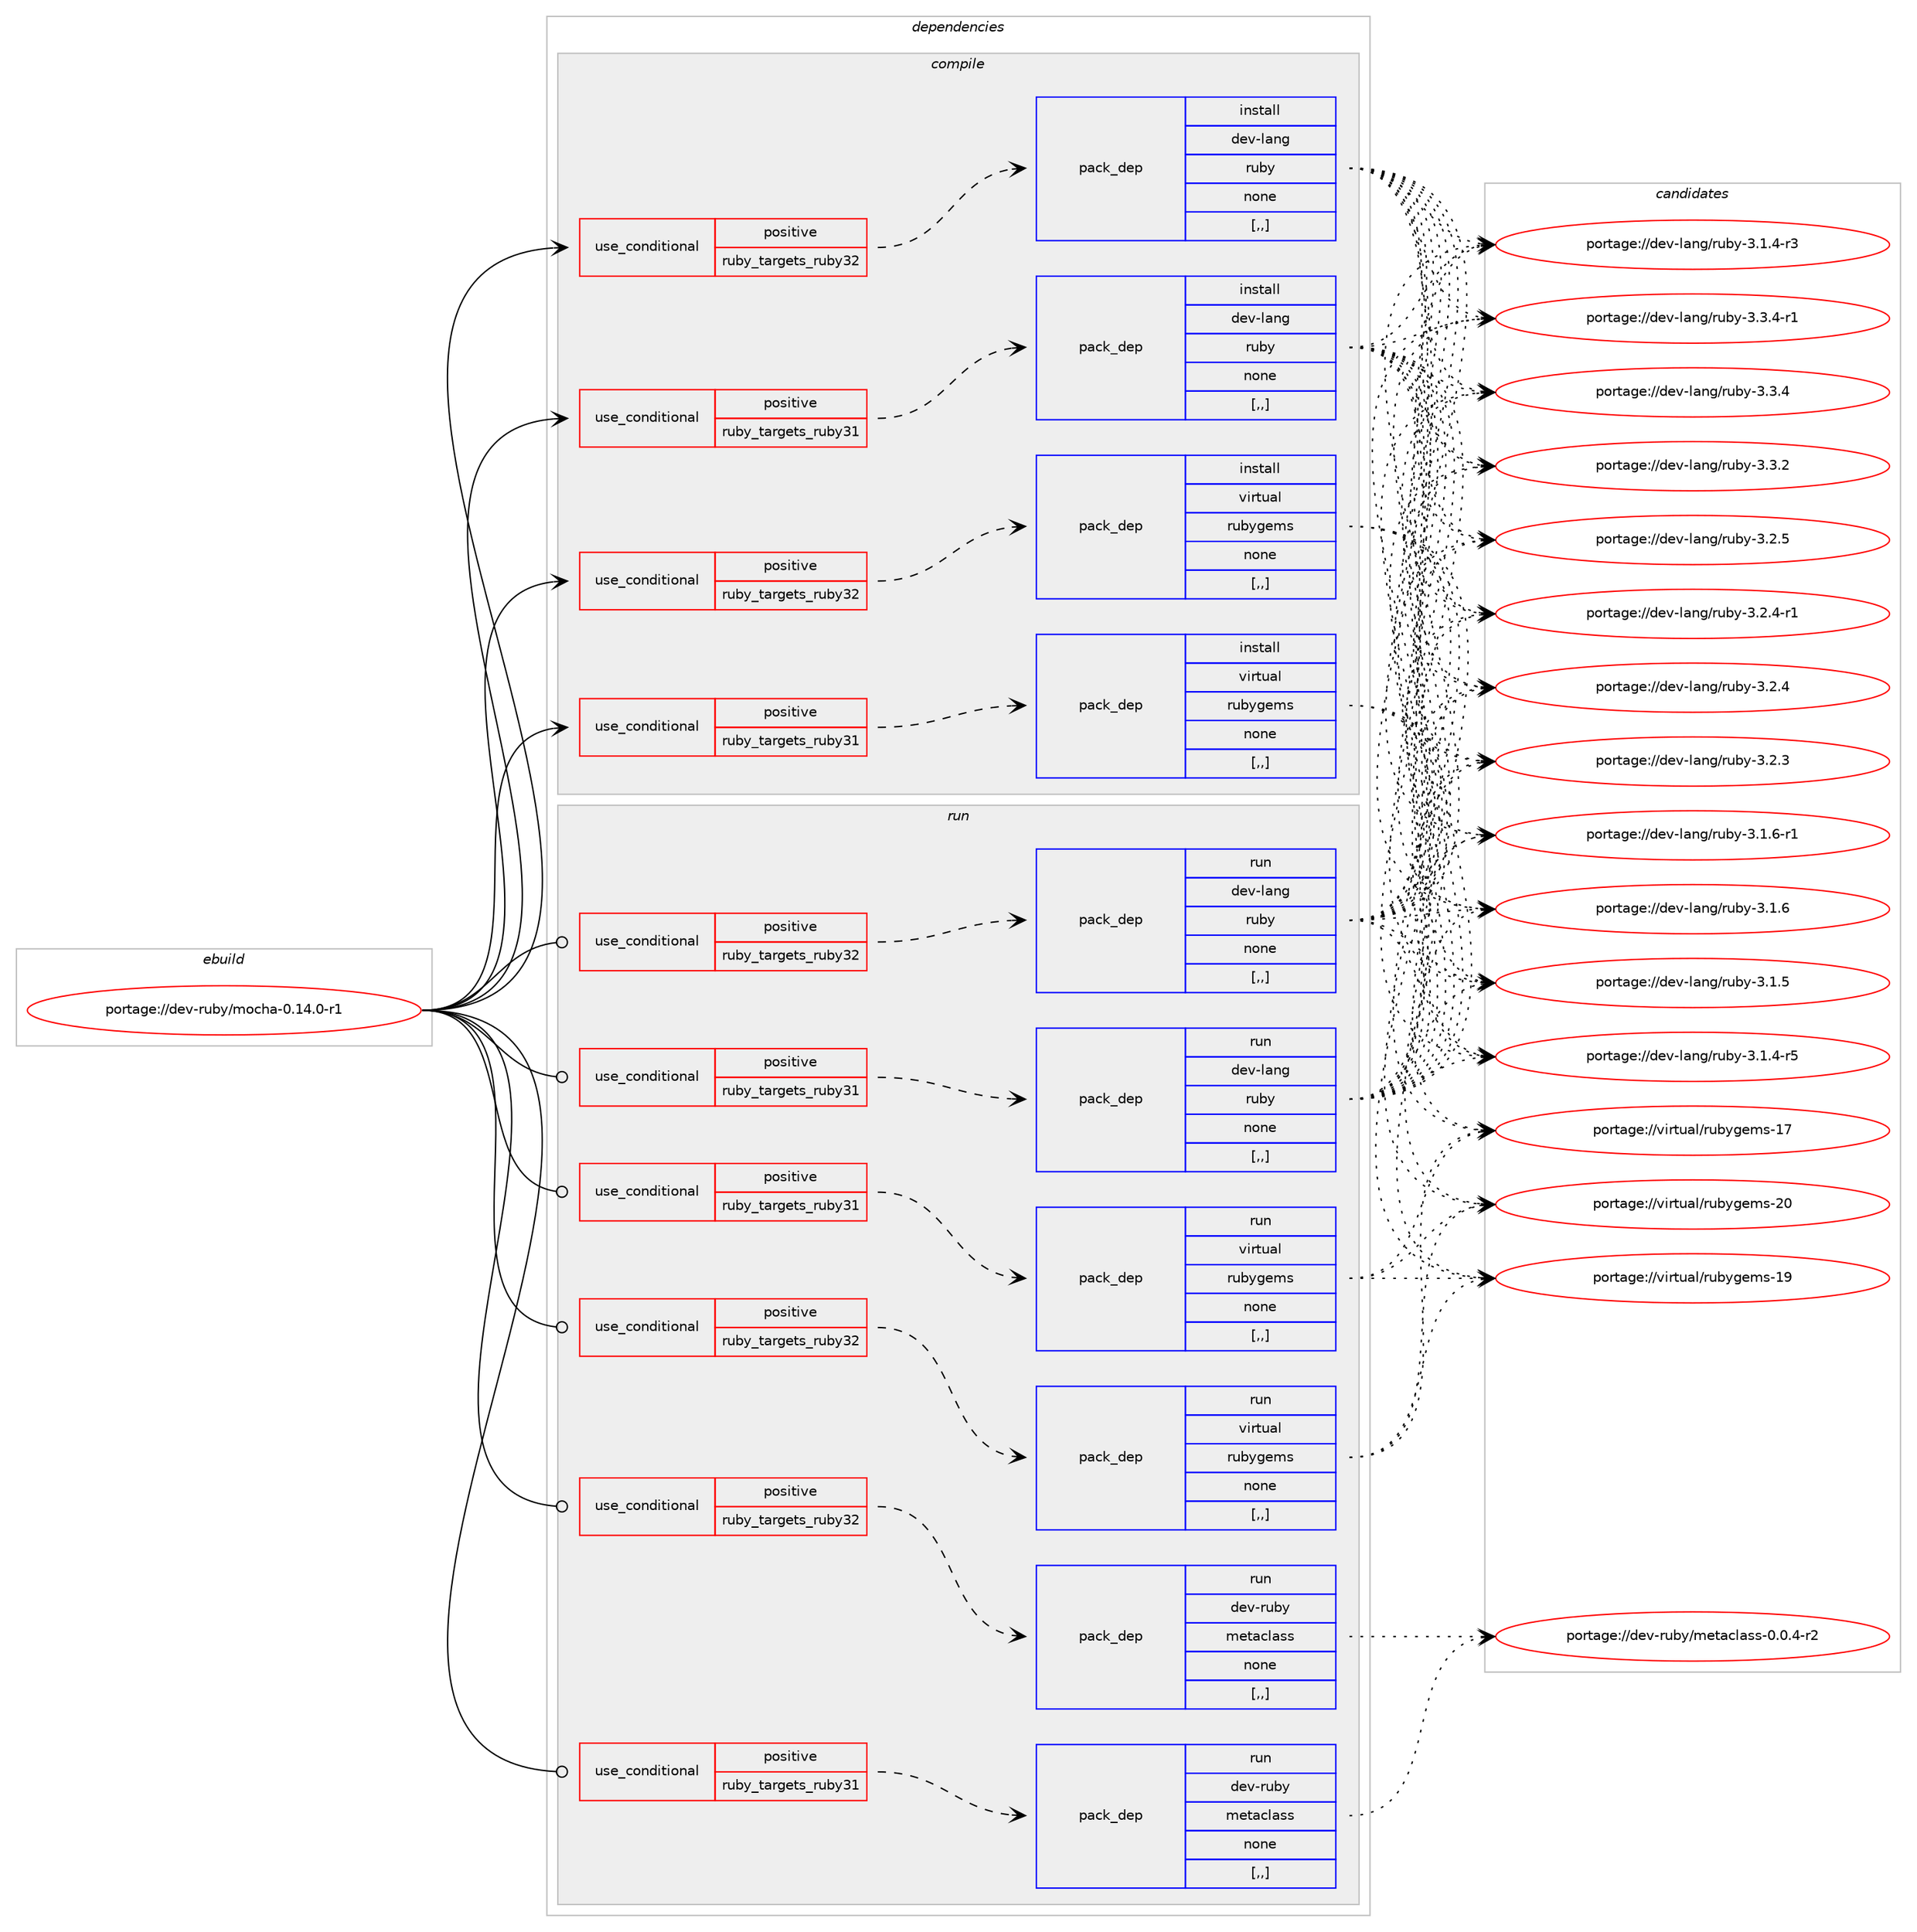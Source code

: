 digraph prolog {

# *************
# Graph options
# *************

newrank=true;
concentrate=true;
compound=true;
graph [rankdir=LR,fontname=Helvetica,fontsize=10,ranksep=1.5];#, ranksep=2.5, nodesep=0.2];
edge  [arrowhead=vee];
node  [fontname=Helvetica,fontsize=10];

# **********
# The ebuild
# **********

subgraph cluster_leftcol {
color=gray;
label=<<i>ebuild</i>>;
id [label="portage://dev-ruby/mocha-0.14.0-r1", color=red, width=4, href="../dev-ruby/mocha-0.14.0-r1.svg"];
}

# ****************
# The dependencies
# ****************

subgraph cluster_midcol {
color=gray;
label=<<i>dependencies</i>>;
subgraph cluster_compile {
fillcolor="#eeeeee";
style=filled;
label=<<i>compile</i>>;
subgraph cond51128 {
dependency191128 [label=<<TABLE BORDER="0" CELLBORDER="1" CELLSPACING="0" CELLPADDING="4"><TR><TD ROWSPAN="3" CELLPADDING="10">use_conditional</TD></TR><TR><TD>positive</TD></TR><TR><TD>ruby_targets_ruby31</TD></TR></TABLE>>, shape=none, color=red];
subgraph pack138662 {
dependency191129 [label=<<TABLE BORDER="0" CELLBORDER="1" CELLSPACING="0" CELLPADDING="4" WIDTH="220"><TR><TD ROWSPAN="6" CELLPADDING="30">pack_dep</TD></TR><TR><TD WIDTH="110">install</TD></TR><TR><TD>dev-lang</TD></TR><TR><TD>ruby</TD></TR><TR><TD>none</TD></TR><TR><TD>[,,]</TD></TR></TABLE>>, shape=none, color=blue];
}
dependency191128:e -> dependency191129:w [weight=20,style="dashed",arrowhead="vee"];
}
id:e -> dependency191128:w [weight=20,style="solid",arrowhead="vee"];
subgraph cond51129 {
dependency191130 [label=<<TABLE BORDER="0" CELLBORDER="1" CELLSPACING="0" CELLPADDING="4"><TR><TD ROWSPAN="3" CELLPADDING="10">use_conditional</TD></TR><TR><TD>positive</TD></TR><TR><TD>ruby_targets_ruby31</TD></TR></TABLE>>, shape=none, color=red];
subgraph pack138663 {
dependency191131 [label=<<TABLE BORDER="0" CELLBORDER="1" CELLSPACING="0" CELLPADDING="4" WIDTH="220"><TR><TD ROWSPAN="6" CELLPADDING="30">pack_dep</TD></TR><TR><TD WIDTH="110">install</TD></TR><TR><TD>virtual</TD></TR><TR><TD>rubygems</TD></TR><TR><TD>none</TD></TR><TR><TD>[,,]</TD></TR></TABLE>>, shape=none, color=blue];
}
dependency191130:e -> dependency191131:w [weight=20,style="dashed",arrowhead="vee"];
}
id:e -> dependency191130:w [weight=20,style="solid",arrowhead="vee"];
subgraph cond51130 {
dependency191132 [label=<<TABLE BORDER="0" CELLBORDER="1" CELLSPACING="0" CELLPADDING="4"><TR><TD ROWSPAN="3" CELLPADDING="10">use_conditional</TD></TR><TR><TD>positive</TD></TR><TR><TD>ruby_targets_ruby32</TD></TR></TABLE>>, shape=none, color=red];
subgraph pack138664 {
dependency191133 [label=<<TABLE BORDER="0" CELLBORDER="1" CELLSPACING="0" CELLPADDING="4" WIDTH="220"><TR><TD ROWSPAN="6" CELLPADDING="30">pack_dep</TD></TR><TR><TD WIDTH="110">install</TD></TR><TR><TD>dev-lang</TD></TR><TR><TD>ruby</TD></TR><TR><TD>none</TD></TR><TR><TD>[,,]</TD></TR></TABLE>>, shape=none, color=blue];
}
dependency191132:e -> dependency191133:w [weight=20,style="dashed",arrowhead="vee"];
}
id:e -> dependency191132:w [weight=20,style="solid",arrowhead="vee"];
subgraph cond51131 {
dependency191134 [label=<<TABLE BORDER="0" CELLBORDER="1" CELLSPACING="0" CELLPADDING="4"><TR><TD ROWSPAN="3" CELLPADDING="10">use_conditional</TD></TR><TR><TD>positive</TD></TR><TR><TD>ruby_targets_ruby32</TD></TR></TABLE>>, shape=none, color=red];
subgraph pack138665 {
dependency191135 [label=<<TABLE BORDER="0" CELLBORDER="1" CELLSPACING="0" CELLPADDING="4" WIDTH="220"><TR><TD ROWSPAN="6" CELLPADDING="30">pack_dep</TD></TR><TR><TD WIDTH="110">install</TD></TR><TR><TD>virtual</TD></TR><TR><TD>rubygems</TD></TR><TR><TD>none</TD></TR><TR><TD>[,,]</TD></TR></TABLE>>, shape=none, color=blue];
}
dependency191134:e -> dependency191135:w [weight=20,style="dashed",arrowhead="vee"];
}
id:e -> dependency191134:w [weight=20,style="solid",arrowhead="vee"];
}
subgraph cluster_compileandrun {
fillcolor="#eeeeee";
style=filled;
label=<<i>compile and run</i>>;
}
subgraph cluster_run {
fillcolor="#eeeeee";
style=filled;
label=<<i>run</i>>;
subgraph cond51132 {
dependency191136 [label=<<TABLE BORDER="0" CELLBORDER="1" CELLSPACING="0" CELLPADDING="4"><TR><TD ROWSPAN="3" CELLPADDING="10">use_conditional</TD></TR><TR><TD>positive</TD></TR><TR><TD>ruby_targets_ruby31</TD></TR></TABLE>>, shape=none, color=red];
subgraph pack138666 {
dependency191137 [label=<<TABLE BORDER="0" CELLBORDER="1" CELLSPACING="0" CELLPADDING="4" WIDTH="220"><TR><TD ROWSPAN="6" CELLPADDING="30">pack_dep</TD></TR><TR><TD WIDTH="110">run</TD></TR><TR><TD>dev-lang</TD></TR><TR><TD>ruby</TD></TR><TR><TD>none</TD></TR><TR><TD>[,,]</TD></TR></TABLE>>, shape=none, color=blue];
}
dependency191136:e -> dependency191137:w [weight=20,style="dashed",arrowhead="vee"];
}
id:e -> dependency191136:w [weight=20,style="solid",arrowhead="odot"];
subgraph cond51133 {
dependency191138 [label=<<TABLE BORDER="0" CELLBORDER="1" CELLSPACING="0" CELLPADDING="4"><TR><TD ROWSPAN="3" CELLPADDING="10">use_conditional</TD></TR><TR><TD>positive</TD></TR><TR><TD>ruby_targets_ruby31</TD></TR></TABLE>>, shape=none, color=red];
subgraph pack138667 {
dependency191139 [label=<<TABLE BORDER="0" CELLBORDER="1" CELLSPACING="0" CELLPADDING="4" WIDTH="220"><TR><TD ROWSPAN="6" CELLPADDING="30">pack_dep</TD></TR><TR><TD WIDTH="110">run</TD></TR><TR><TD>dev-ruby</TD></TR><TR><TD>metaclass</TD></TR><TR><TD>none</TD></TR><TR><TD>[,,]</TD></TR></TABLE>>, shape=none, color=blue];
}
dependency191138:e -> dependency191139:w [weight=20,style="dashed",arrowhead="vee"];
}
id:e -> dependency191138:w [weight=20,style="solid",arrowhead="odot"];
subgraph cond51134 {
dependency191140 [label=<<TABLE BORDER="0" CELLBORDER="1" CELLSPACING="0" CELLPADDING="4"><TR><TD ROWSPAN="3" CELLPADDING="10">use_conditional</TD></TR><TR><TD>positive</TD></TR><TR><TD>ruby_targets_ruby31</TD></TR></TABLE>>, shape=none, color=red];
subgraph pack138668 {
dependency191141 [label=<<TABLE BORDER="0" CELLBORDER="1" CELLSPACING="0" CELLPADDING="4" WIDTH="220"><TR><TD ROWSPAN="6" CELLPADDING="30">pack_dep</TD></TR><TR><TD WIDTH="110">run</TD></TR><TR><TD>virtual</TD></TR><TR><TD>rubygems</TD></TR><TR><TD>none</TD></TR><TR><TD>[,,]</TD></TR></TABLE>>, shape=none, color=blue];
}
dependency191140:e -> dependency191141:w [weight=20,style="dashed",arrowhead="vee"];
}
id:e -> dependency191140:w [weight=20,style="solid",arrowhead="odot"];
subgraph cond51135 {
dependency191142 [label=<<TABLE BORDER="0" CELLBORDER="1" CELLSPACING="0" CELLPADDING="4"><TR><TD ROWSPAN="3" CELLPADDING="10">use_conditional</TD></TR><TR><TD>positive</TD></TR><TR><TD>ruby_targets_ruby32</TD></TR></TABLE>>, shape=none, color=red];
subgraph pack138669 {
dependency191143 [label=<<TABLE BORDER="0" CELLBORDER="1" CELLSPACING="0" CELLPADDING="4" WIDTH="220"><TR><TD ROWSPAN="6" CELLPADDING="30">pack_dep</TD></TR><TR><TD WIDTH="110">run</TD></TR><TR><TD>dev-lang</TD></TR><TR><TD>ruby</TD></TR><TR><TD>none</TD></TR><TR><TD>[,,]</TD></TR></TABLE>>, shape=none, color=blue];
}
dependency191142:e -> dependency191143:w [weight=20,style="dashed",arrowhead="vee"];
}
id:e -> dependency191142:w [weight=20,style="solid",arrowhead="odot"];
subgraph cond51136 {
dependency191144 [label=<<TABLE BORDER="0" CELLBORDER="1" CELLSPACING="0" CELLPADDING="4"><TR><TD ROWSPAN="3" CELLPADDING="10">use_conditional</TD></TR><TR><TD>positive</TD></TR><TR><TD>ruby_targets_ruby32</TD></TR></TABLE>>, shape=none, color=red];
subgraph pack138670 {
dependency191145 [label=<<TABLE BORDER="0" CELLBORDER="1" CELLSPACING="0" CELLPADDING="4" WIDTH="220"><TR><TD ROWSPAN="6" CELLPADDING="30">pack_dep</TD></TR><TR><TD WIDTH="110">run</TD></TR><TR><TD>dev-ruby</TD></TR><TR><TD>metaclass</TD></TR><TR><TD>none</TD></TR><TR><TD>[,,]</TD></TR></TABLE>>, shape=none, color=blue];
}
dependency191144:e -> dependency191145:w [weight=20,style="dashed",arrowhead="vee"];
}
id:e -> dependency191144:w [weight=20,style="solid",arrowhead="odot"];
subgraph cond51137 {
dependency191146 [label=<<TABLE BORDER="0" CELLBORDER="1" CELLSPACING="0" CELLPADDING="4"><TR><TD ROWSPAN="3" CELLPADDING="10">use_conditional</TD></TR><TR><TD>positive</TD></TR><TR><TD>ruby_targets_ruby32</TD></TR></TABLE>>, shape=none, color=red];
subgraph pack138671 {
dependency191147 [label=<<TABLE BORDER="0" CELLBORDER="1" CELLSPACING="0" CELLPADDING="4" WIDTH="220"><TR><TD ROWSPAN="6" CELLPADDING="30">pack_dep</TD></TR><TR><TD WIDTH="110">run</TD></TR><TR><TD>virtual</TD></TR><TR><TD>rubygems</TD></TR><TR><TD>none</TD></TR><TR><TD>[,,]</TD></TR></TABLE>>, shape=none, color=blue];
}
dependency191146:e -> dependency191147:w [weight=20,style="dashed",arrowhead="vee"];
}
id:e -> dependency191146:w [weight=20,style="solid",arrowhead="odot"];
}
}

# **************
# The candidates
# **************

subgraph cluster_choices {
rank=same;
color=gray;
label=<<i>candidates</i>>;

subgraph choice138662 {
color=black;
nodesep=1;
choice100101118451089711010347114117981214551465146524511449 [label="portage://dev-lang/ruby-3.3.4-r1", color=red, width=4,href="../dev-lang/ruby-3.3.4-r1.svg"];
choice10010111845108971101034711411798121455146514652 [label="portage://dev-lang/ruby-3.3.4", color=red, width=4,href="../dev-lang/ruby-3.3.4.svg"];
choice10010111845108971101034711411798121455146514650 [label="portage://dev-lang/ruby-3.3.2", color=red, width=4,href="../dev-lang/ruby-3.3.2.svg"];
choice10010111845108971101034711411798121455146504653 [label="portage://dev-lang/ruby-3.2.5", color=red, width=4,href="../dev-lang/ruby-3.2.5.svg"];
choice100101118451089711010347114117981214551465046524511449 [label="portage://dev-lang/ruby-3.2.4-r1", color=red, width=4,href="../dev-lang/ruby-3.2.4-r1.svg"];
choice10010111845108971101034711411798121455146504652 [label="portage://dev-lang/ruby-3.2.4", color=red, width=4,href="../dev-lang/ruby-3.2.4.svg"];
choice10010111845108971101034711411798121455146504651 [label="portage://dev-lang/ruby-3.2.3", color=red, width=4,href="../dev-lang/ruby-3.2.3.svg"];
choice100101118451089711010347114117981214551464946544511449 [label="portage://dev-lang/ruby-3.1.6-r1", color=red, width=4,href="../dev-lang/ruby-3.1.6-r1.svg"];
choice10010111845108971101034711411798121455146494654 [label="portage://dev-lang/ruby-3.1.6", color=red, width=4,href="../dev-lang/ruby-3.1.6.svg"];
choice10010111845108971101034711411798121455146494653 [label="portage://dev-lang/ruby-3.1.5", color=red, width=4,href="../dev-lang/ruby-3.1.5.svg"];
choice100101118451089711010347114117981214551464946524511453 [label="portage://dev-lang/ruby-3.1.4-r5", color=red, width=4,href="../dev-lang/ruby-3.1.4-r5.svg"];
choice100101118451089711010347114117981214551464946524511451 [label="portage://dev-lang/ruby-3.1.4-r3", color=red, width=4,href="../dev-lang/ruby-3.1.4-r3.svg"];
dependency191129:e -> choice100101118451089711010347114117981214551465146524511449:w [style=dotted,weight="100"];
dependency191129:e -> choice10010111845108971101034711411798121455146514652:w [style=dotted,weight="100"];
dependency191129:e -> choice10010111845108971101034711411798121455146514650:w [style=dotted,weight="100"];
dependency191129:e -> choice10010111845108971101034711411798121455146504653:w [style=dotted,weight="100"];
dependency191129:e -> choice100101118451089711010347114117981214551465046524511449:w [style=dotted,weight="100"];
dependency191129:e -> choice10010111845108971101034711411798121455146504652:w [style=dotted,weight="100"];
dependency191129:e -> choice10010111845108971101034711411798121455146504651:w [style=dotted,weight="100"];
dependency191129:e -> choice100101118451089711010347114117981214551464946544511449:w [style=dotted,weight="100"];
dependency191129:e -> choice10010111845108971101034711411798121455146494654:w [style=dotted,weight="100"];
dependency191129:e -> choice10010111845108971101034711411798121455146494653:w [style=dotted,weight="100"];
dependency191129:e -> choice100101118451089711010347114117981214551464946524511453:w [style=dotted,weight="100"];
dependency191129:e -> choice100101118451089711010347114117981214551464946524511451:w [style=dotted,weight="100"];
}
subgraph choice138663 {
color=black;
nodesep=1;
choice118105114116117971084711411798121103101109115455048 [label="portage://virtual/rubygems-20", color=red, width=4,href="../virtual/rubygems-20.svg"];
choice118105114116117971084711411798121103101109115454957 [label="portage://virtual/rubygems-19", color=red, width=4,href="../virtual/rubygems-19.svg"];
choice118105114116117971084711411798121103101109115454955 [label="portage://virtual/rubygems-17", color=red, width=4,href="../virtual/rubygems-17.svg"];
dependency191131:e -> choice118105114116117971084711411798121103101109115455048:w [style=dotted,weight="100"];
dependency191131:e -> choice118105114116117971084711411798121103101109115454957:w [style=dotted,weight="100"];
dependency191131:e -> choice118105114116117971084711411798121103101109115454955:w [style=dotted,weight="100"];
}
subgraph choice138664 {
color=black;
nodesep=1;
choice100101118451089711010347114117981214551465146524511449 [label="portage://dev-lang/ruby-3.3.4-r1", color=red, width=4,href="../dev-lang/ruby-3.3.4-r1.svg"];
choice10010111845108971101034711411798121455146514652 [label="portage://dev-lang/ruby-3.3.4", color=red, width=4,href="../dev-lang/ruby-3.3.4.svg"];
choice10010111845108971101034711411798121455146514650 [label="portage://dev-lang/ruby-3.3.2", color=red, width=4,href="../dev-lang/ruby-3.3.2.svg"];
choice10010111845108971101034711411798121455146504653 [label="portage://dev-lang/ruby-3.2.5", color=red, width=4,href="../dev-lang/ruby-3.2.5.svg"];
choice100101118451089711010347114117981214551465046524511449 [label="portage://dev-lang/ruby-3.2.4-r1", color=red, width=4,href="../dev-lang/ruby-3.2.4-r1.svg"];
choice10010111845108971101034711411798121455146504652 [label="portage://dev-lang/ruby-3.2.4", color=red, width=4,href="../dev-lang/ruby-3.2.4.svg"];
choice10010111845108971101034711411798121455146504651 [label="portage://dev-lang/ruby-3.2.3", color=red, width=4,href="../dev-lang/ruby-3.2.3.svg"];
choice100101118451089711010347114117981214551464946544511449 [label="portage://dev-lang/ruby-3.1.6-r1", color=red, width=4,href="../dev-lang/ruby-3.1.6-r1.svg"];
choice10010111845108971101034711411798121455146494654 [label="portage://dev-lang/ruby-3.1.6", color=red, width=4,href="../dev-lang/ruby-3.1.6.svg"];
choice10010111845108971101034711411798121455146494653 [label="portage://dev-lang/ruby-3.1.5", color=red, width=4,href="../dev-lang/ruby-3.1.5.svg"];
choice100101118451089711010347114117981214551464946524511453 [label="portage://dev-lang/ruby-3.1.4-r5", color=red, width=4,href="../dev-lang/ruby-3.1.4-r5.svg"];
choice100101118451089711010347114117981214551464946524511451 [label="portage://dev-lang/ruby-3.1.4-r3", color=red, width=4,href="../dev-lang/ruby-3.1.4-r3.svg"];
dependency191133:e -> choice100101118451089711010347114117981214551465146524511449:w [style=dotted,weight="100"];
dependency191133:e -> choice10010111845108971101034711411798121455146514652:w [style=dotted,weight="100"];
dependency191133:e -> choice10010111845108971101034711411798121455146514650:w [style=dotted,weight="100"];
dependency191133:e -> choice10010111845108971101034711411798121455146504653:w [style=dotted,weight="100"];
dependency191133:e -> choice100101118451089711010347114117981214551465046524511449:w [style=dotted,weight="100"];
dependency191133:e -> choice10010111845108971101034711411798121455146504652:w [style=dotted,weight="100"];
dependency191133:e -> choice10010111845108971101034711411798121455146504651:w [style=dotted,weight="100"];
dependency191133:e -> choice100101118451089711010347114117981214551464946544511449:w [style=dotted,weight="100"];
dependency191133:e -> choice10010111845108971101034711411798121455146494654:w [style=dotted,weight="100"];
dependency191133:e -> choice10010111845108971101034711411798121455146494653:w [style=dotted,weight="100"];
dependency191133:e -> choice100101118451089711010347114117981214551464946524511453:w [style=dotted,weight="100"];
dependency191133:e -> choice100101118451089711010347114117981214551464946524511451:w [style=dotted,weight="100"];
}
subgraph choice138665 {
color=black;
nodesep=1;
choice118105114116117971084711411798121103101109115455048 [label="portage://virtual/rubygems-20", color=red, width=4,href="../virtual/rubygems-20.svg"];
choice118105114116117971084711411798121103101109115454957 [label="portage://virtual/rubygems-19", color=red, width=4,href="../virtual/rubygems-19.svg"];
choice118105114116117971084711411798121103101109115454955 [label="portage://virtual/rubygems-17", color=red, width=4,href="../virtual/rubygems-17.svg"];
dependency191135:e -> choice118105114116117971084711411798121103101109115455048:w [style=dotted,weight="100"];
dependency191135:e -> choice118105114116117971084711411798121103101109115454957:w [style=dotted,weight="100"];
dependency191135:e -> choice118105114116117971084711411798121103101109115454955:w [style=dotted,weight="100"];
}
subgraph choice138666 {
color=black;
nodesep=1;
choice100101118451089711010347114117981214551465146524511449 [label="portage://dev-lang/ruby-3.3.4-r1", color=red, width=4,href="../dev-lang/ruby-3.3.4-r1.svg"];
choice10010111845108971101034711411798121455146514652 [label="portage://dev-lang/ruby-3.3.4", color=red, width=4,href="../dev-lang/ruby-3.3.4.svg"];
choice10010111845108971101034711411798121455146514650 [label="portage://dev-lang/ruby-3.3.2", color=red, width=4,href="../dev-lang/ruby-3.3.2.svg"];
choice10010111845108971101034711411798121455146504653 [label="portage://dev-lang/ruby-3.2.5", color=red, width=4,href="../dev-lang/ruby-3.2.5.svg"];
choice100101118451089711010347114117981214551465046524511449 [label="portage://dev-lang/ruby-3.2.4-r1", color=red, width=4,href="../dev-lang/ruby-3.2.4-r1.svg"];
choice10010111845108971101034711411798121455146504652 [label="portage://dev-lang/ruby-3.2.4", color=red, width=4,href="../dev-lang/ruby-3.2.4.svg"];
choice10010111845108971101034711411798121455146504651 [label="portage://dev-lang/ruby-3.2.3", color=red, width=4,href="../dev-lang/ruby-3.2.3.svg"];
choice100101118451089711010347114117981214551464946544511449 [label="portage://dev-lang/ruby-3.1.6-r1", color=red, width=4,href="../dev-lang/ruby-3.1.6-r1.svg"];
choice10010111845108971101034711411798121455146494654 [label="portage://dev-lang/ruby-3.1.6", color=red, width=4,href="../dev-lang/ruby-3.1.6.svg"];
choice10010111845108971101034711411798121455146494653 [label="portage://dev-lang/ruby-3.1.5", color=red, width=4,href="../dev-lang/ruby-3.1.5.svg"];
choice100101118451089711010347114117981214551464946524511453 [label="portage://dev-lang/ruby-3.1.4-r5", color=red, width=4,href="../dev-lang/ruby-3.1.4-r5.svg"];
choice100101118451089711010347114117981214551464946524511451 [label="portage://dev-lang/ruby-3.1.4-r3", color=red, width=4,href="../dev-lang/ruby-3.1.4-r3.svg"];
dependency191137:e -> choice100101118451089711010347114117981214551465146524511449:w [style=dotted,weight="100"];
dependency191137:e -> choice10010111845108971101034711411798121455146514652:w [style=dotted,weight="100"];
dependency191137:e -> choice10010111845108971101034711411798121455146514650:w [style=dotted,weight="100"];
dependency191137:e -> choice10010111845108971101034711411798121455146504653:w [style=dotted,weight="100"];
dependency191137:e -> choice100101118451089711010347114117981214551465046524511449:w [style=dotted,weight="100"];
dependency191137:e -> choice10010111845108971101034711411798121455146504652:w [style=dotted,weight="100"];
dependency191137:e -> choice10010111845108971101034711411798121455146504651:w [style=dotted,weight="100"];
dependency191137:e -> choice100101118451089711010347114117981214551464946544511449:w [style=dotted,weight="100"];
dependency191137:e -> choice10010111845108971101034711411798121455146494654:w [style=dotted,weight="100"];
dependency191137:e -> choice10010111845108971101034711411798121455146494653:w [style=dotted,weight="100"];
dependency191137:e -> choice100101118451089711010347114117981214551464946524511453:w [style=dotted,weight="100"];
dependency191137:e -> choice100101118451089711010347114117981214551464946524511451:w [style=dotted,weight="100"];
}
subgraph choice138667 {
color=black;
nodesep=1;
choice1001011184511411798121471091011169799108971151154548464846524511450 [label="portage://dev-ruby/metaclass-0.0.4-r2", color=red, width=4,href="../dev-ruby/metaclass-0.0.4-r2.svg"];
dependency191139:e -> choice1001011184511411798121471091011169799108971151154548464846524511450:w [style=dotted,weight="100"];
}
subgraph choice138668 {
color=black;
nodesep=1;
choice118105114116117971084711411798121103101109115455048 [label="portage://virtual/rubygems-20", color=red, width=4,href="../virtual/rubygems-20.svg"];
choice118105114116117971084711411798121103101109115454957 [label="portage://virtual/rubygems-19", color=red, width=4,href="../virtual/rubygems-19.svg"];
choice118105114116117971084711411798121103101109115454955 [label="portage://virtual/rubygems-17", color=red, width=4,href="../virtual/rubygems-17.svg"];
dependency191141:e -> choice118105114116117971084711411798121103101109115455048:w [style=dotted,weight="100"];
dependency191141:e -> choice118105114116117971084711411798121103101109115454957:w [style=dotted,weight="100"];
dependency191141:e -> choice118105114116117971084711411798121103101109115454955:w [style=dotted,weight="100"];
}
subgraph choice138669 {
color=black;
nodesep=1;
choice100101118451089711010347114117981214551465146524511449 [label="portage://dev-lang/ruby-3.3.4-r1", color=red, width=4,href="../dev-lang/ruby-3.3.4-r1.svg"];
choice10010111845108971101034711411798121455146514652 [label="portage://dev-lang/ruby-3.3.4", color=red, width=4,href="../dev-lang/ruby-3.3.4.svg"];
choice10010111845108971101034711411798121455146514650 [label="portage://dev-lang/ruby-3.3.2", color=red, width=4,href="../dev-lang/ruby-3.3.2.svg"];
choice10010111845108971101034711411798121455146504653 [label="portage://dev-lang/ruby-3.2.5", color=red, width=4,href="../dev-lang/ruby-3.2.5.svg"];
choice100101118451089711010347114117981214551465046524511449 [label="portage://dev-lang/ruby-3.2.4-r1", color=red, width=4,href="../dev-lang/ruby-3.2.4-r1.svg"];
choice10010111845108971101034711411798121455146504652 [label="portage://dev-lang/ruby-3.2.4", color=red, width=4,href="../dev-lang/ruby-3.2.4.svg"];
choice10010111845108971101034711411798121455146504651 [label="portage://dev-lang/ruby-3.2.3", color=red, width=4,href="../dev-lang/ruby-3.2.3.svg"];
choice100101118451089711010347114117981214551464946544511449 [label="portage://dev-lang/ruby-3.1.6-r1", color=red, width=4,href="../dev-lang/ruby-3.1.6-r1.svg"];
choice10010111845108971101034711411798121455146494654 [label="portage://dev-lang/ruby-3.1.6", color=red, width=4,href="../dev-lang/ruby-3.1.6.svg"];
choice10010111845108971101034711411798121455146494653 [label="portage://dev-lang/ruby-3.1.5", color=red, width=4,href="../dev-lang/ruby-3.1.5.svg"];
choice100101118451089711010347114117981214551464946524511453 [label="portage://dev-lang/ruby-3.1.4-r5", color=red, width=4,href="../dev-lang/ruby-3.1.4-r5.svg"];
choice100101118451089711010347114117981214551464946524511451 [label="portage://dev-lang/ruby-3.1.4-r3", color=red, width=4,href="../dev-lang/ruby-3.1.4-r3.svg"];
dependency191143:e -> choice100101118451089711010347114117981214551465146524511449:w [style=dotted,weight="100"];
dependency191143:e -> choice10010111845108971101034711411798121455146514652:w [style=dotted,weight="100"];
dependency191143:e -> choice10010111845108971101034711411798121455146514650:w [style=dotted,weight="100"];
dependency191143:e -> choice10010111845108971101034711411798121455146504653:w [style=dotted,weight="100"];
dependency191143:e -> choice100101118451089711010347114117981214551465046524511449:w [style=dotted,weight="100"];
dependency191143:e -> choice10010111845108971101034711411798121455146504652:w [style=dotted,weight="100"];
dependency191143:e -> choice10010111845108971101034711411798121455146504651:w [style=dotted,weight="100"];
dependency191143:e -> choice100101118451089711010347114117981214551464946544511449:w [style=dotted,weight="100"];
dependency191143:e -> choice10010111845108971101034711411798121455146494654:w [style=dotted,weight="100"];
dependency191143:e -> choice10010111845108971101034711411798121455146494653:w [style=dotted,weight="100"];
dependency191143:e -> choice100101118451089711010347114117981214551464946524511453:w [style=dotted,weight="100"];
dependency191143:e -> choice100101118451089711010347114117981214551464946524511451:w [style=dotted,weight="100"];
}
subgraph choice138670 {
color=black;
nodesep=1;
choice1001011184511411798121471091011169799108971151154548464846524511450 [label="portage://dev-ruby/metaclass-0.0.4-r2", color=red, width=4,href="../dev-ruby/metaclass-0.0.4-r2.svg"];
dependency191145:e -> choice1001011184511411798121471091011169799108971151154548464846524511450:w [style=dotted,weight="100"];
}
subgraph choice138671 {
color=black;
nodesep=1;
choice118105114116117971084711411798121103101109115455048 [label="portage://virtual/rubygems-20", color=red, width=4,href="../virtual/rubygems-20.svg"];
choice118105114116117971084711411798121103101109115454957 [label="portage://virtual/rubygems-19", color=red, width=4,href="../virtual/rubygems-19.svg"];
choice118105114116117971084711411798121103101109115454955 [label="portage://virtual/rubygems-17", color=red, width=4,href="../virtual/rubygems-17.svg"];
dependency191147:e -> choice118105114116117971084711411798121103101109115455048:w [style=dotted,weight="100"];
dependency191147:e -> choice118105114116117971084711411798121103101109115454957:w [style=dotted,weight="100"];
dependency191147:e -> choice118105114116117971084711411798121103101109115454955:w [style=dotted,weight="100"];
}
}

}
